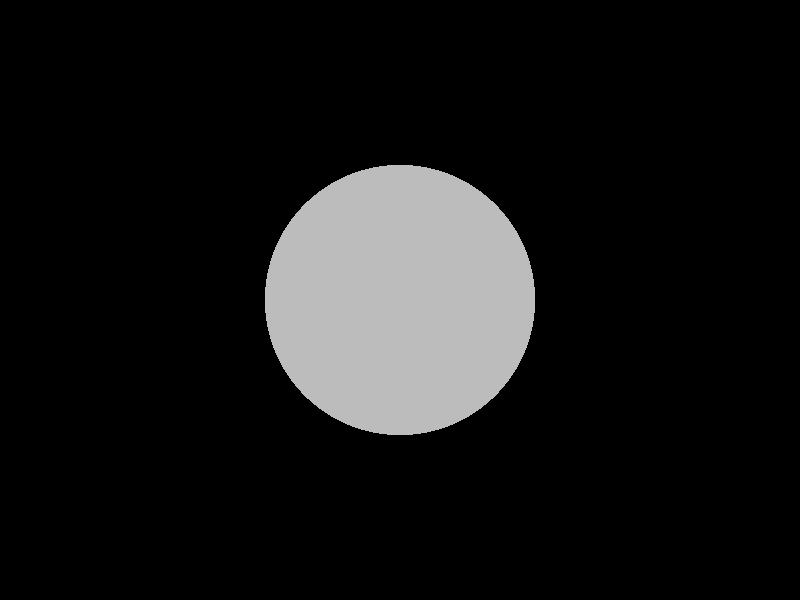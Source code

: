 #include "colors.inc"

#declare hemi_sphere = intersection{
 	sphere{<0,0,0>,1 scale<1,1,1>}
 	box{<-1,-1,-1>,<1,0,1>}
}

#declare equator = intersection {
	sphere{<0,0,0> 1}
	box{<-1,-1,0.1>, <1,1,1>}	
}

object {equator pigment{Gray50}}
// object { hemi_sphere  rotate<0, 0, 0> pigment{White}}
// object { hemi_sphere  rotate<0, 0, 180> pigment{Red}}


light_source { <300, 300, -300> White }

camera {
	perspective 
	location < 0.0, 0.0, -5>
	right x * 1
	up y * 3/4
	angle 60
	look_at < 0.0, 0.0, 0.0>
}
